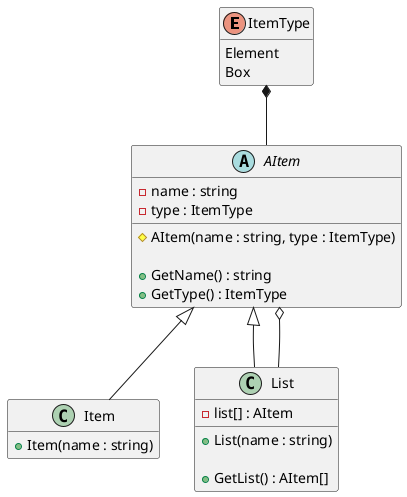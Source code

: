 @startuml
'https://plantuml.com/class-diagram

hide empty members

enum ItemType {
Element
Box
}

ItemType *-- AItem
abstract class AItem {
- name : string
- type : ItemType

# AItem(name : string, type : ItemType)

+ GetName() : string
+ GetType() : ItemType
}

AItem <|-- Item
class Item {
+ Item(name : string)
}

AItem <|-- List
AItem o-- List
class List {
- list[] : AItem

+ List(name : string)

+ GetList() : AItem[]
}

@enduml